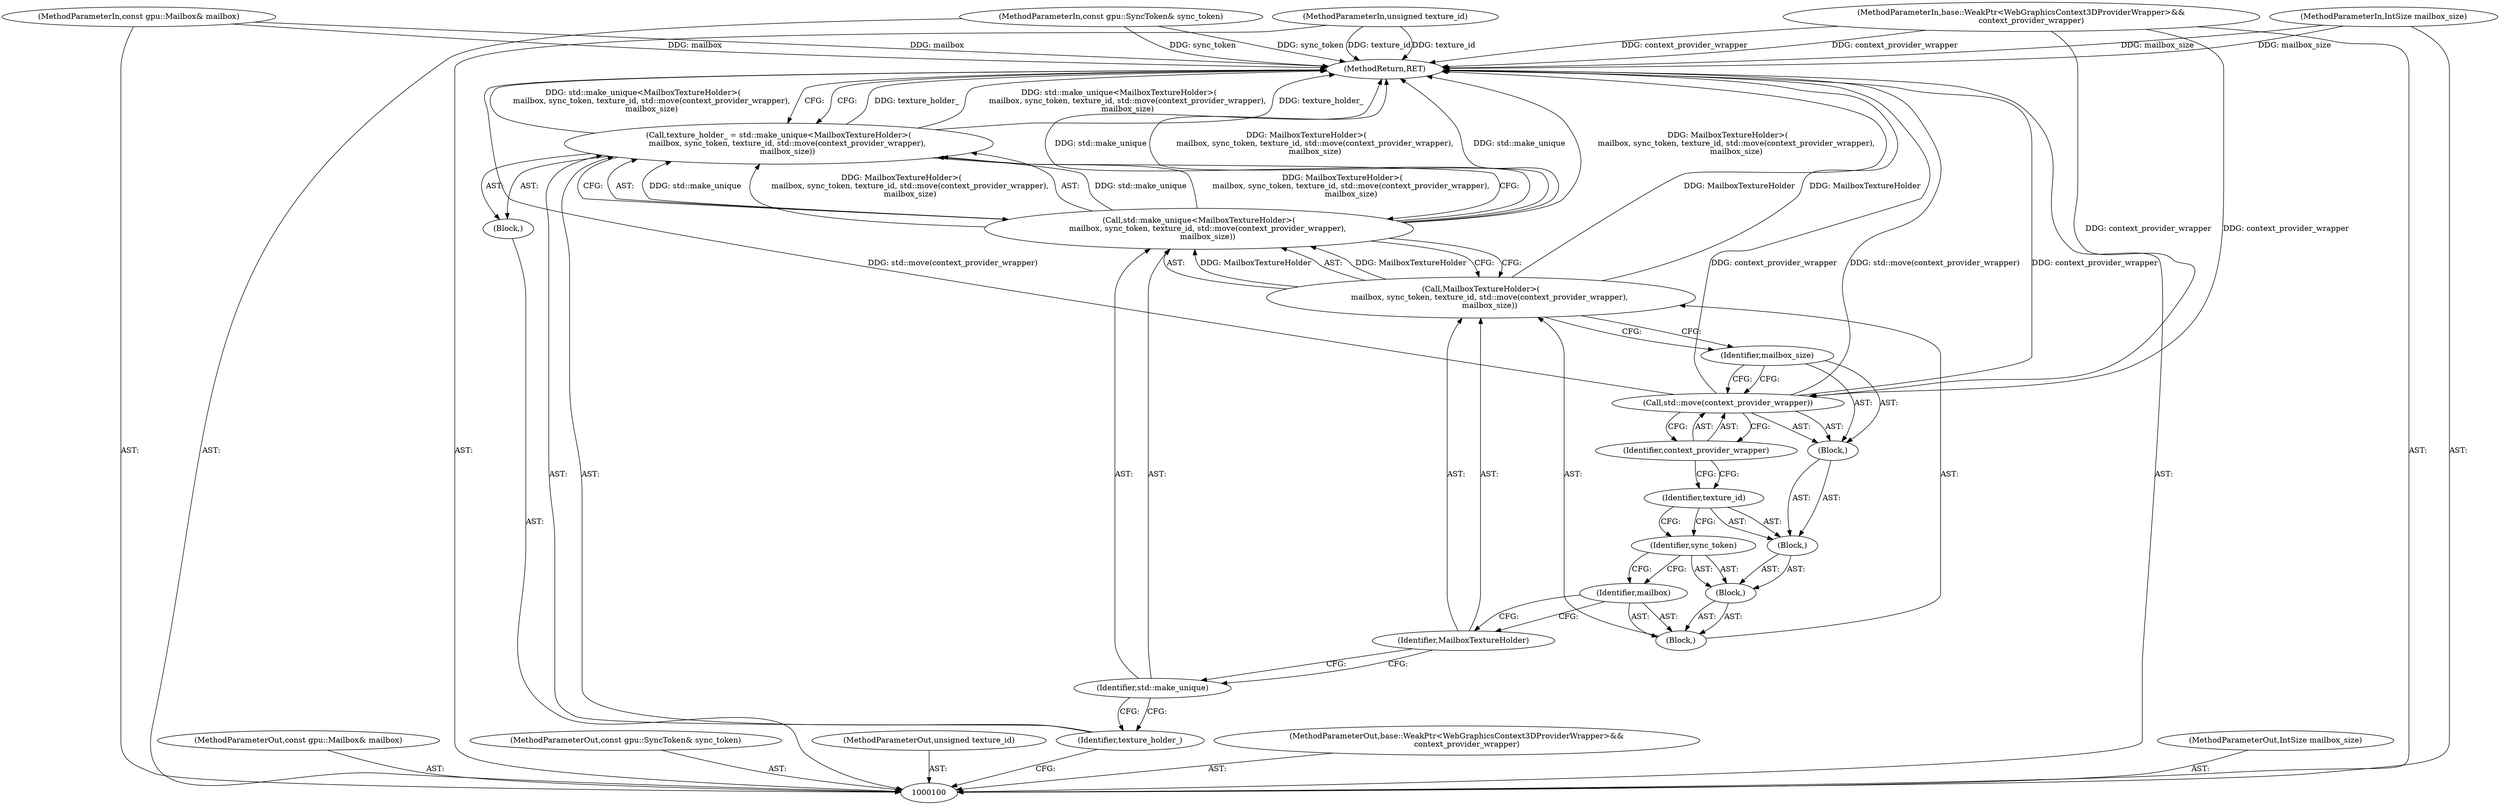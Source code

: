 digraph "0_Chrome_78d89fe556cb5dabbc47b4967cdf55e607e29580_1" {
"1000123" [label="(MethodReturn,RET)"];
"1000115" [label="(Block,)"];
"1000116" [label="(Identifier,sync_token)"];
"1000117" [label="(Block,)"];
"1000118" [label="(Identifier,texture_id)"];
"1000119" [label="(Block,)"];
"1000120" [label="(Call,std::move(context_provider_wrapper))"];
"1000121" [label="(Identifier,context_provider_wrapper)"];
"1000113" [label="(Block,)"];
"1000114" [label="(Identifier,mailbox)"];
"1000122" [label="(Identifier,mailbox_size)"];
"1000101" [label="(MethodParameterIn,const gpu::Mailbox& mailbox)"];
"1000152" [label="(MethodParameterOut,const gpu::Mailbox& mailbox)"];
"1000102" [label="(MethodParameterIn,const gpu::SyncToken& sync_token)"];
"1000153" [label="(MethodParameterOut,const gpu::SyncToken& sync_token)"];
"1000103" [label="(MethodParameterIn,unsigned texture_id)"];
"1000154" [label="(MethodParameterOut,unsigned texture_id)"];
"1000104" [label="(MethodParameterIn,base::WeakPtr<WebGraphicsContext3DProviderWrapper>&&\n        context_provider_wrapper)"];
"1000155" [label="(MethodParameterOut,base::WeakPtr<WebGraphicsContext3DProviderWrapper>&&\n        context_provider_wrapper)"];
"1000105" [label="(MethodParameterIn,IntSize mailbox_size)"];
"1000156" [label="(MethodParameterOut,IntSize mailbox_size)"];
"1000106" [label="(Block,)"];
"1000109" [label="(Call,std::make_unique<MailboxTextureHolder>(\n       mailbox, sync_token, texture_id, std::move(context_provider_wrapper),\n       mailbox_size))"];
"1000110" [label="(Identifier,std::make_unique)"];
"1000107" [label="(Call,texture_holder_ = std::make_unique<MailboxTextureHolder>(\n       mailbox, sync_token, texture_id, std::move(context_provider_wrapper),\n       mailbox_size))"];
"1000108" [label="(Identifier,texture_holder_)"];
"1000111" [label="(Call,MailboxTextureHolder>(\n       mailbox, sync_token, texture_id, std::move(context_provider_wrapper),\n       mailbox_size))"];
"1000112" [label="(Identifier,MailboxTextureHolder)"];
"1000123" -> "1000100"  [label="AST: "];
"1000123" -> "1000107"  [label="CFG: "];
"1000107" -> "1000123"  [label="DDG: texture_holder_"];
"1000107" -> "1000123"  [label="DDG: std::make_unique<MailboxTextureHolder>(\n       mailbox, sync_token, texture_id, std::move(context_provider_wrapper),\n       mailbox_size)"];
"1000104" -> "1000123"  [label="DDG: context_provider_wrapper"];
"1000105" -> "1000123"  [label="DDG: mailbox_size"];
"1000103" -> "1000123"  [label="DDG: texture_id"];
"1000120" -> "1000123"  [label="DDG: context_provider_wrapper"];
"1000120" -> "1000123"  [label="DDG: std::move(context_provider_wrapper)"];
"1000109" -> "1000123"  [label="DDG: MailboxTextureHolder>(\n       mailbox, sync_token, texture_id, std::move(context_provider_wrapper),\n       mailbox_size)"];
"1000109" -> "1000123"  [label="DDG: std::make_unique"];
"1000102" -> "1000123"  [label="DDG: sync_token"];
"1000111" -> "1000123"  [label="DDG: MailboxTextureHolder"];
"1000101" -> "1000123"  [label="DDG: mailbox"];
"1000115" -> "1000113"  [label="AST: "];
"1000116" -> "1000115"  [label="AST: "];
"1000117" -> "1000115"  [label="AST: "];
"1000116" -> "1000115"  [label="AST: "];
"1000116" -> "1000114"  [label="CFG: "];
"1000118" -> "1000116"  [label="CFG: "];
"1000117" -> "1000115"  [label="AST: "];
"1000118" -> "1000117"  [label="AST: "];
"1000119" -> "1000117"  [label="AST: "];
"1000118" -> "1000117"  [label="AST: "];
"1000118" -> "1000116"  [label="CFG: "];
"1000121" -> "1000118"  [label="CFG: "];
"1000119" -> "1000117"  [label="AST: "];
"1000120" -> "1000119"  [label="AST: "];
"1000122" -> "1000119"  [label="AST: "];
"1000120" -> "1000119"  [label="AST: "];
"1000120" -> "1000121"  [label="CFG: "];
"1000121" -> "1000120"  [label="AST: "];
"1000122" -> "1000120"  [label="CFG: "];
"1000120" -> "1000123"  [label="DDG: context_provider_wrapper"];
"1000120" -> "1000123"  [label="DDG: std::move(context_provider_wrapper)"];
"1000104" -> "1000120"  [label="DDG: context_provider_wrapper"];
"1000121" -> "1000120"  [label="AST: "];
"1000121" -> "1000118"  [label="CFG: "];
"1000120" -> "1000121"  [label="CFG: "];
"1000113" -> "1000111"  [label="AST: "];
"1000114" -> "1000113"  [label="AST: "];
"1000115" -> "1000113"  [label="AST: "];
"1000114" -> "1000113"  [label="AST: "];
"1000114" -> "1000112"  [label="CFG: "];
"1000116" -> "1000114"  [label="CFG: "];
"1000122" -> "1000119"  [label="AST: "];
"1000122" -> "1000120"  [label="CFG: "];
"1000111" -> "1000122"  [label="CFG: "];
"1000101" -> "1000100"  [label="AST: "];
"1000101" -> "1000123"  [label="DDG: mailbox"];
"1000152" -> "1000100"  [label="AST: "];
"1000102" -> "1000100"  [label="AST: "];
"1000102" -> "1000123"  [label="DDG: sync_token"];
"1000153" -> "1000100"  [label="AST: "];
"1000103" -> "1000100"  [label="AST: "];
"1000103" -> "1000123"  [label="DDG: texture_id"];
"1000154" -> "1000100"  [label="AST: "];
"1000104" -> "1000100"  [label="AST: "];
"1000104" -> "1000123"  [label="DDG: context_provider_wrapper"];
"1000104" -> "1000120"  [label="DDG: context_provider_wrapper"];
"1000155" -> "1000100"  [label="AST: "];
"1000105" -> "1000100"  [label="AST: "];
"1000105" -> "1000123"  [label="DDG: mailbox_size"];
"1000156" -> "1000100"  [label="AST: "];
"1000106" -> "1000100"  [label="AST: "];
"1000107" -> "1000106"  [label="AST: "];
"1000109" -> "1000107"  [label="AST: "];
"1000109" -> "1000111"  [label="CFG: "];
"1000110" -> "1000109"  [label="AST: "];
"1000111" -> "1000109"  [label="AST: "];
"1000107" -> "1000109"  [label="CFG: "];
"1000109" -> "1000123"  [label="DDG: MailboxTextureHolder>(\n       mailbox, sync_token, texture_id, std::move(context_provider_wrapper),\n       mailbox_size)"];
"1000109" -> "1000123"  [label="DDG: std::make_unique"];
"1000109" -> "1000107"  [label="DDG: std::make_unique"];
"1000109" -> "1000107"  [label="DDG: MailboxTextureHolder>(\n       mailbox, sync_token, texture_id, std::move(context_provider_wrapper),\n       mailbox_size)"];
"1000111" -> "1000109"  [label="DDG: MailboxTextureHolder"];
"1000110" -> "1000109"  [label="AST: "];
"1000110" -> "1000108"  [label="CFG: "];
"1000112" -> "1000110"  [label="CFG: "];
"1000107" -> "1000106"  [label="AST: "];
"1000107" -> "1000109"  [label="CFG: "];
"1000108" -> "1000107"  [label="AST: "];
"1000109" -> "1000107"  [label="AST: "];
"1000123" -> "1000107"  [label="CFG: "];
"1000107" -> "1000123"  [label="DDG: texture_holder_"];
"1000107" -> "1000123"  [label="DDG: std::make_unique<MailboxTextureHolder>(\n       mailbox, sync_token, texture_id, std::move(context_provider_wrapper),\n       mailbox_size)"];
"1000109" -> "1000107"  [label="DDG: std::make_unique"];
"1000109" -> "1000107"  [label="DDG: MailboxTextureHolder>(\n       mailbox, sync_token, texture_id, std::move(context_provider_wrapper),\n       mailbox_size)"];
"1000108" -> "1000107"  [label="AST: "];
"1000108" -> "1000100"  [label="CFG: "];
"1000110" -> "1000108"  [label="CFG: "];
"1000111" -> "1000109"  [label="AST: "];
"1000111" -> "1000122"  [label="CFG: "];
"1000112" -> "1000111"  [label="AST: "];
"1000113" -> "1000111"  [label="AST: "];
"1000109" -> "1000111"  [label="CFG: "];
"1000111" -> "1000123"  [label="DDG: MailboxTextureHolder"];
"1000111" -> "1000109"  [label="DDG: MailboxTextureHolder"];
"1000112" -> "1000111"  [label="AST: "];
"1000112" -> "1000110"  [label="CFG: "];
"1000114" -> "1000112"  [label="CFG: "];
}
